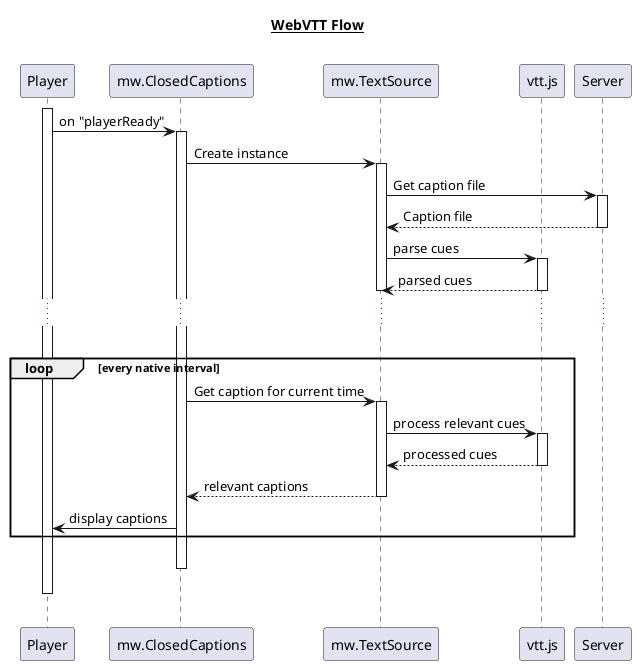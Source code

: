 @startuml
title __WebVTT Flow__\n
participant Player
participant mw.ClosedCaptions as CC
participant mw.TextSource as TS
participant vtt.js as vtt
activate Player
Player -> CC: on "playerReady"
activate  CC
CC -> TS: Create instance
activate TS
TS -> Server: Get caption file
activate Server
Server --> TS : Caption file
deactivate Server
'TS -> TS : getCaptionFromVTT()
TS -> vtt : parse cues
activate vtt
vtt --> TS : parsed cues
deactivate vtt
deactivate TS
...
|||
loop every native interval
    CC -> TS: Get caption for current time
    activate TS
    TS -> vtt : process relevant cues
    activate vtt
    vtt --> TS :processed cues
    deactivate vtt
    TS --> CC: relevant captions
    deactivate TS
    CC -> Player : display captions
end
|||
deactivate CC
|||
deactivate Player
|||
@enduml